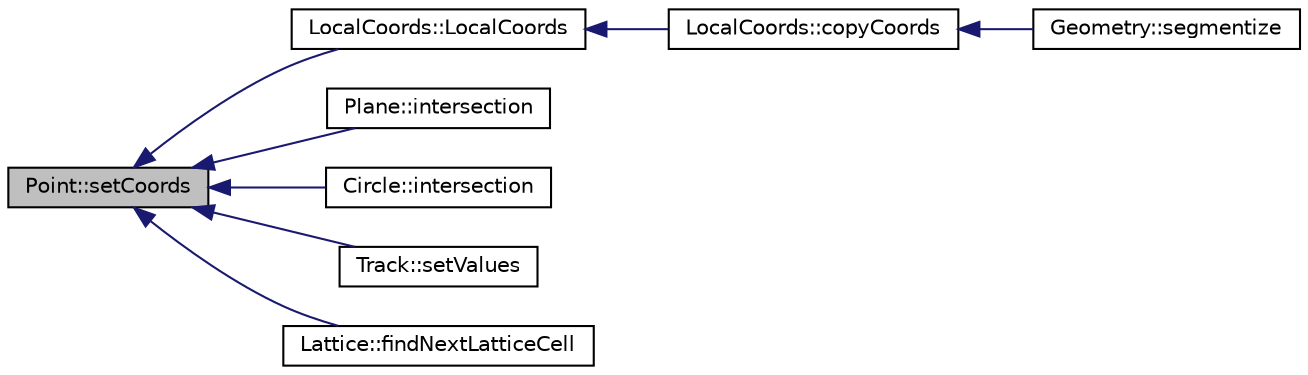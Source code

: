 digraph "Point::setCoords"
{
  edge [fontname="Helvetica",fontsize="10",labelfontname="Helvetica",labelfontsize="10"];
  node [fontname="Helvetica",fontsize="10",shape=record];
  rankdir="LR";
  Node1 [label="Point::setCoords",height=0.2,width=0.4,color="black", fillcolor="grey75", style="filled" fontcolor="black"];
  Node1 -> Node2 [dir="back",color="midnightblue",fontsize="10",style="solid",fontname="Helvetica"];
  Node2 [label="LocalCoords::LocalCoords",height=0.2,width=0.4,color="black", fillcolor="white", style="filled",URL="$classLocalCoords.html#ab0d2336c8312720fd28aefd09f6f7da0",tooltip="Constructor sets the x and y coordinates."];
  Node2 -> Node3 [dir="back",color="midnightblue",fontsize="10",style="solid",fontname="Helvetica"];
  Node3 [label="LocalCoords::copyCoords",height=0.2,width=0.4,color="black", fillcolor="white", style="filled",URL="$classLocalCoords.html#a5a5ed42ca7ccf274f548134f9d56d9f8",tooltip="Copies a LocalCoords&#39; values to this one. details Given a pointer to a LocalCoords, it first prunes it and then creates a copy of the linked list of LocalCoords in the linked list below this one to give to the input LocalCoords."];
  Node3 -> Node4 [dir="back",color="midnightblue",fontsize="10",style="solid",fontname="Helvetica"];
  Node4 [label="Geometry::segmentize",height=0.2,width=0.4,color="black", fillcolor="white", style="filled",URL="$classGeometry.html#a21a092d997179d6bea6c66f592faa6de",tooltip="This method performs ray tracing to create Track segments within each flat source region in the Geome..."];
  Node1 -> Node5 [dir="back",color="midnightblue",fontsize="10",style="solid",fontname="Helvetica"];
  Node5 [label="Plane::intersection",height=0.2,width=0.4,color="black", fillcolor="white", style="filled",URL="$classPlane.html#a6e1b304a38f0c6d6f7dc985d548e0304",tooltip="Finds the intersection Point with this Plane from a given Point and trajectory defined by an angle..."];
  Node1 -> Node6 [dir="back",color="midnightblue",fontsize="10",style="solid",fontname="Helvetica"];
  Node6 [label="Circle::intersection",height=0.2,width=0.4,color="black", fillcolor="white", style="filled",URL="$classCircle.html#a49e3967db73a8f068dbe6302a84370f6",tooltip="Finds the intersection Point with this circle from a given Point and trajectory defined by an angle (..."];
  Node1 -> Node7 [dir="back",color="midnightblue",fontsize="10",style="solid",fontname="Helvetica"];
  Node7 [label="Track::setValues",height=0.2,width=0.4,color="black", fillcolor="white", style="filled",URL="$classTrack.html#a321e6d98cba4d260b7ca787013f85186",tooltip="Set the values for the Track&#39;s start and end point and angle."];
  Node1 -> Node8 [dir="back",color="midnightblue",fontsize="10",style="solid",fontname="Helvetica"];
  Node8 [label="Lattice::findNextLatticeCell",height=0.2,width=0.4,color="black", fillcolor="white", style="filled",URL="$classLattice.html#a74e06905bc0f096fa4fb1b97420b0825",tooltip="Finds the next Cell for a LocalCoords object along a trajectory defined by some angle (in radians fro..."];
}
